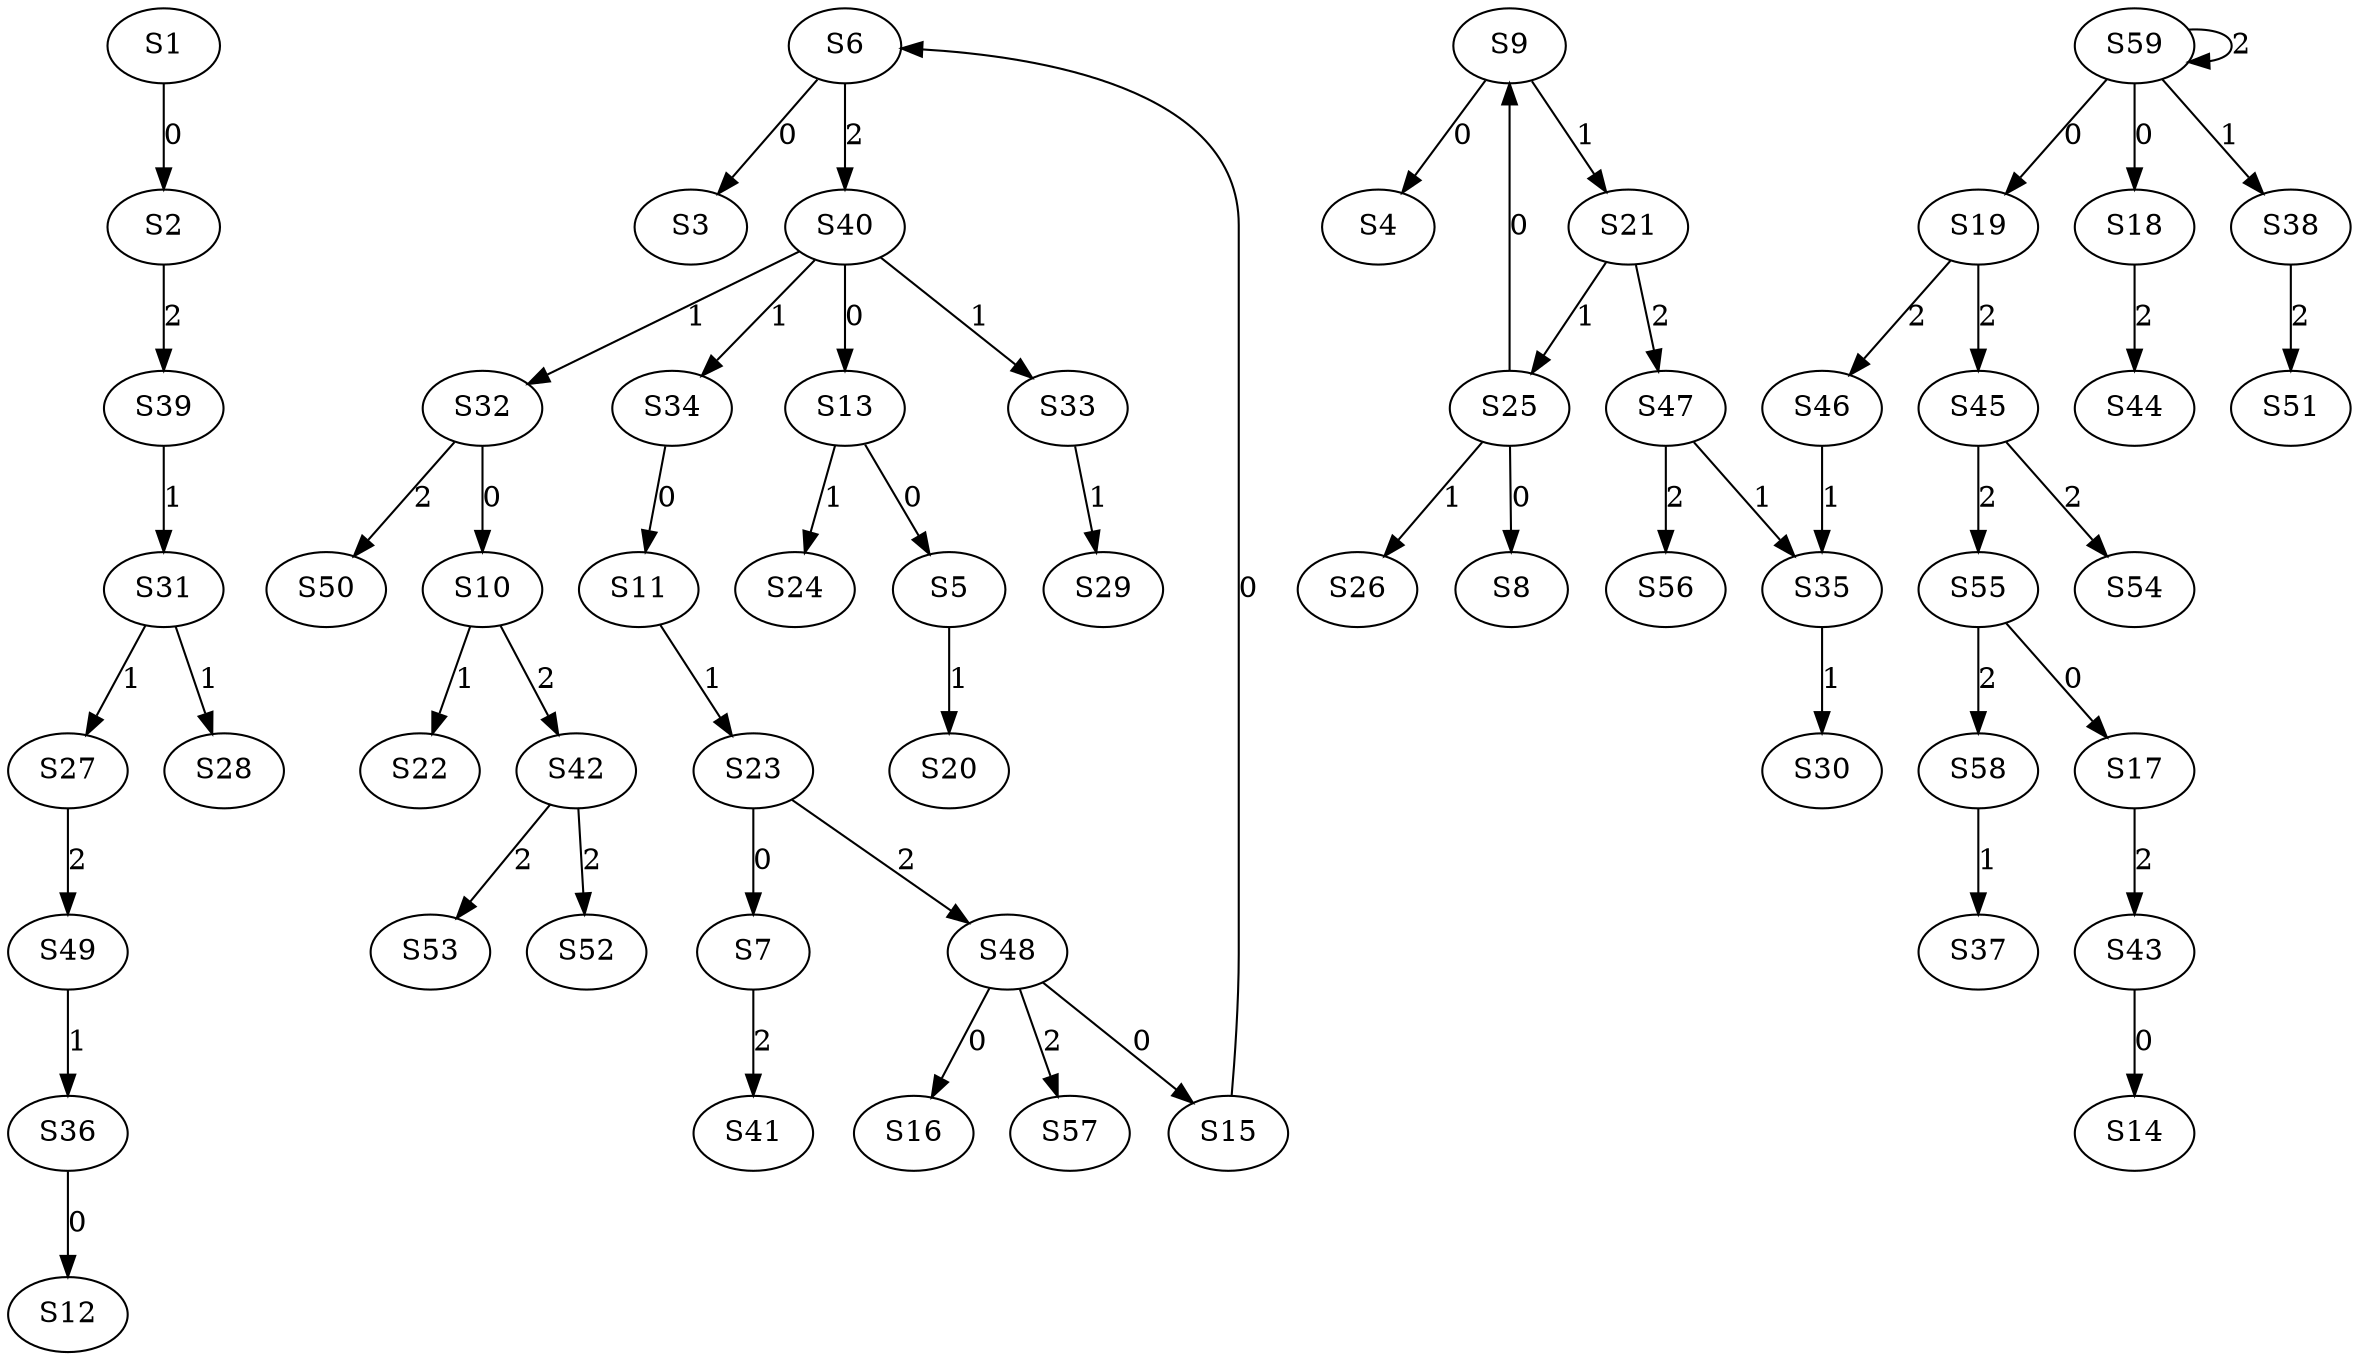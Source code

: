 strict digraph {
	S1 -> S2 [ label = 0 ];
	S6 -> S3 [ label = 0 ];
	S9 -> S4 [ label = 0 ];
	S13 -> S5 [ label = 0 ];
	S15 -> S6 [ label = 0 ];
	S23 -> S7 [ label = 0 ];
	S25 -> S8 [ label = 0 ];
	S25 -> S9 [ label = 0 ];
	S32 -> S10 [ label = 0 ];
	S34 -> S11 [ label = 0 ];
	S36 -> S12 [ label = 0 ];
	S40 -> S13 [ label = 0 ];
	S43 -> S14 [ label = 0 ];
	S48 -> S15 [ label = 0 ];
	S48 -> S16 [ label = 0 ];
	S55 -> S17 [ label = 0 ];
	S59 -> S18 [ label = 0 ];
	S59 -> S19 [ label = 0 ];
	S5 -> S20 [ label = 1 ];
	S9 -> S21 [ label = 1 ];
	S10 -> S22 [ label = 1 ];
	S11 -> S23 [ label = 1 ];
	S13 -> S24 [ label = 1 ];
	S21 -> S25 [ label = 1 ];
	S25 -> S26 [ label = 1 ];
	S31 -> S27 [ label = 1 ];
	S31 -> S28 [ label = 1 ];
	S33 -> S29 [ label = 1 ];
	S35 -> S30 [ label = 1 ];
	S39 -> S31 [ label = 1 ];
	S40 -> S32 [ label = 1 ];
	S40 -> S33 [ label = 1 ];
	S40 -> S34 [ label = 1 ];
	S46 -> S35 [ label = 1 ];
	S49 -> S36 [ label = 1 ];
	S58 -> S37 [ label = 1 ];
	S59 -> S38 [ label = 1 ];
	S2 -> S39 [ label = 2 ];
	S6 -> S40 [ label = 2 ];
	S7 -> S41 [ label = 2 ];
	S10 -> S42 [ label = 2 ];
	S17 -> S43 [ label = 2 ];
	S18 -> S44 [ label = 2 ];
	S19 -> S45 [ label = 2 ];
	S19 -> S46 [ label = 2 ];
	S21 -> S47 [ label = 2 ];
	S23 -> S48 [ label = 2 ];
	S27 -> S49 [ label = 2 ];
	S32 -> S50 [ label = 2 ];
	S38 -> S51 [ label = 2 ];
	S42 -> S52 [ label = 2 ];
	S42 -> S53 [ label = 2 ];
	S45 -> S54 [ label = 2 ];
	S45 -> S55 [ label = 2 ];
	S47 -> S56 [ label = 2 ];
	S48 -> S57 [ label = 2 ];
	S55 -> S58 [ label = 2 ];
	S59 -> S59 [ label = 2 ];
	S47 -> S35 [ label = 1 ];
}